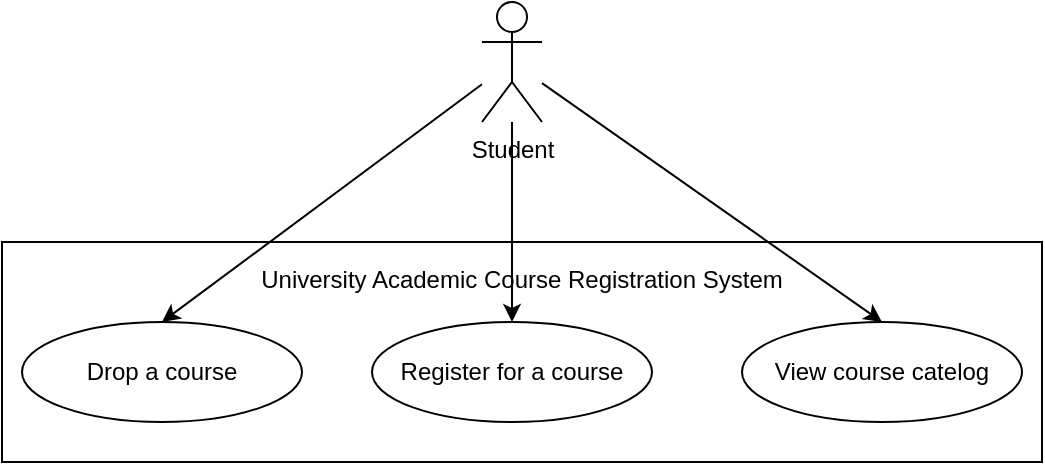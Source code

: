<mxfile>
    <diagram id="Z4zgQIBcTN_vYXfey6ws" name="Page-1">
        <mxGraphModel dx="1096" dy="489" grid="1" gridSize="10" guides="1" tooltips="1" connect="1" arrows="1" fold="1" page="1" pageScale="1" pageWidth="850" pageHeight="1100" math="0" shadow="0">
            <root>
                <mxCell id="0"/>
                <mxCell id="1" parent="0"/>
                <mxCell id="4" value="University Academic Course Registration System&lt;br&gt;&amp;nbsp;&lt;br&gt;&lt;br&gt;&lt;br&gt;&lt;br&gt;&lt;br&gt;" style="rounded=0;whiteSpace=wrap;html=1;" vertex="1" parent="1">
                    <mxGeometry x="170" y="390" width="520" height="110" as="geometry"/>
                </mxCell>
                <mxCell id="9" style="edgeStyle=none;html=1;entryX=0.5;entryY=0;entryDx=0;entryDy=0;" edge="1" parent="1" source="2" target="5">
                    <mxGeometry relative="1" as="geometry"/>
                </mxCell>
                <mxCell id="10" style="edgeStyle=none;html=1;entryX=0.5;entryY=0;entryDx=0;entryDy=0;" edge="1" parent="1" source="2" target="6">
                    <mxGeometry relative="1" as="geometry"/>
                </mxCell>
                <mxCell id="11" style="edgeStyle=none;html=1;entryX=0.5;entryY=0;entryDx=0;entryDy=0;" edge="1" parent="1" source="2" target="7">
                    <mxGeometry relative="1" as="geometry"/>
                </mxCell>
                <mxCell id="2" value="Student" style="shape=umlActor;verticalLabelPosition=bottom;verticalAlign=top;html=1;outlineConnect=0;" vertex="1" parent="1">
                    <mxGeometry x="410" y="270" width="30" height="60" as="geometry"/>
                </mxCell>
                <mxCell id="5" value="Drop a course" style="ellipse;whiteSpace=wrap;html=1;" vertex="1" parent="1">
                    <mxGeometry x="180" y="430" width="140" height="50" as="geometry"/>
                </mxCell>
                <mxCell id="6" value="Register for a course" style="ellipse;whiteSpace=wrap;html=1;" vertex="1" parent="1">
                    <mxGeometry x="355" y="430" width="140" height="50" as="geometry"/>
                </mxCell>
                <mxCell id="7" value="View course catelog" style="ellipse;whiteSpace=wrap;html=1;" vertex="1" parent="1">
                    <mxGeometry x="540" y="430" width="140" height="50" as="geometry"/>
                </mxCell>
            </root>
        </mxGraphModel>
    </diagram>
</mxfile>